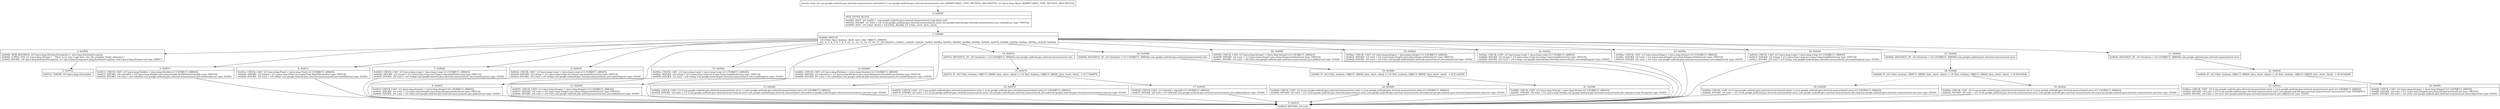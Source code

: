 digraph "CFG forcom.google.android.gms.internal.measurement.zzuf.zzb(Lcom\/google\/android\/gms\/internal\/measurement\/zzxs;Ljava\/lang\/Object;)I" {
Node_0 [shape=record,label="{0\:\ 0x0000|MTH_ENTER_BLOCK\l|0x0000: SGET  (r0 I:int[]) =  com.google.android.gms.internal.measurement.zzug.zzbun int[] \l0x0002: INVOKE  (r1 I:int) = (r2 I:com.google.android.gms.internal.measurement.zzxs) com.google.android.gms.internal.measurement.zzxs.ordinal():int type: VIRTUAL \l0x0006: AGET  (r0 I:?[int, float]) = (r0 I:?[int, float][]), (r1 I:?[int, short, byte, char]) \l}"];
Node_1 [shape=record,label="{1\:\ 0x0008|0x0008: SWITCH  \l  (r0 I:?[int, float, boolean, short, byte, char, OBJECT, ARRAY])\l k:[1, 2, 3, 4, 5, 6, 7, 8, 9, 10, 11, 12, 13, 14, 15, 16, 17, 18] t:[0x0013, 0x001e, 0x0029, 0x0034, 0x003f, 0x004a, 0x0055, 0x0060, 0x006b, 0x00d2, 0x0084, 0x0072, 0x0096, 0x00a2, 0x00ae, 0x00ba, 0x00c6, 0x00e6] \l}"];
Node_2 [shape=record,label="{2\:\ 0x000b|0x000b: NEW_INSTANCE  (r0 I:java.lang.RuntimeException) =  java.lang.RuntimeException \l0x000d: CONST_STR  (r1 I:java.lang.String) =  \"There is no way to get here, but the compiler thinks otherwise.\" \l0x000f: INVOKE  (r0 I:java.lang.RuntimeException), (r1 I:java.lang.String) java.lang.RuntimeException.\<init\>(java.lang.String):void type: DIRECT \l}"];
Node_3 [shape=record,label="{3\:\ 0x0012|0x0012: THROW  (r0 I:java.lang.Throwable) \l}"];
Node_4 [shape=record,label="{4\:\ 0x0013|0x0013: CHECK_CAST  (r3 I:java.lang.Double) = (java.lang.Double) (r3 I:?[OBJECT, ARRAY]) \l0x0015: INVOKE  (r0 I:double) = (r3 I:java.lang.Double) java.lang.Double.doubleValue():double type: VIRTUAL \l0x0019: INVOKE  (r0 I:int) = (r0 I:double) com.google.android.gms.internal.measurement.zztv.zzc(double):int type: STATIC \l}"];
Node_5 [shape=record,label="{5\:\ 0x001d|0x001d: RETURN  (r0 I:int) \l}"];
Node_6 [shape=record,label="{6\:\ 0x001e|0x001e: CHECK_CAST  (r3 I:java.lang.Float) = (java.lang.Float) (r3 I:?[OBJECT, ARRAY]) \l0x0020: INVOKE  (r0 I:float) = (r3 I:java.lang.Float) java.lang.Float.floatValue():float type: VIRTUAL \l0x0024: INVOKE  (r0 I:int) = (r0 I:float) com.google.android.gms.internal.measurement.zztv.zzb(float):int type: STATIC \l}"];
Node_7 [shape=record,label="{7\:\ 0x0029|0x0029: CHECK_CAST  (r3 I:java.lang.Long) = (java.lang.Long) (r3 I:?[OBJECT, ARRAY]) \l0x002b: INVOKE  (r0 I:long) = (r3 I:java.lang.Long) java.lang.Long.longValue():long type: VIRTUAL \l0x002f: INVOKE  (r0 I:int) = (r0 I:long) com.google.android.gms.internal.measurement.zztv.zzaw(long):int type: STATIC \l}"];
Node_8 [shape=record,label="{8\:\ 0x0034|0x0034: CHECK_CAST  (r3 I:java.lang.Long) = (java.lang.Long) (r3 I:?[OBJECT, ARRAY]) \l0x0036: INVOKE  (r0 I:long) = (r3 I:java.lang.Long) java.lang.Long.longValue():long type: VIRTUAL \l0x003a: INVOKE  (r0 I:int) = (r0 I:long) com.google.android.gms.internal.measurement.zztv.zzax(long):int type: STATIC \l}"];
Node_9 [shape=record,label="{9\:\ 0x003f|0x003f: CHECK_CAST  (r3 I:java.lang.Integer) = (java.lang.Integer) (r3 I:?[OBJECT, ARRAY]) \l0x0041: INVOKE  (r0 I:int) = (r3 I:java.lang.Integer) java.lang.Integer.intValue():int type: VIRTUAL \l0x0045: INVOKE  (r0 I:int) = (r0 I:int) com.google.android.gms.internal.measurement.zztv.zzbe(int):int type: STATIC \l}"];
Node_10 [shape=record,label="{10\:\ 0x004a|0x004a: CHECK_CAST  (r3 I:java.lang.Long) = (java.lang.Long) (r3 I:?[OBJECT, ARRAY]) \l0x004c: INVOKE  (r0 I:long) = (r3 I:java.lang.Long) java.lang.Long.longValue():long type: VIRTUAL \l0x0050: INVOKE  (r0 I:int) = (r0 I:long) com.google.android.gms.internal.measurement.zztv.zzaz(long):int type: STATIC \l}"];
Node_11 [shape=record,label="{11\:\ 0x0055|0x0055: CHECK_CAST  (r3 I:java.lang.Integer) = (java.lang.Integer) (r3 I:?[OBJECT, ARRAY]) \l0x0057: INVOKE  (r0 I:int) = (r3 I:java.lang.Integer) java.lang.Integer.intValue():int type: VIRTUAL \l0x005b: INVOKE  (r0 I:int) = (r0 I:int) com.google.android.gms.internal.measurement.zztv.zzbh(int):int type: STATIC \l}"];
Node_12 [shape=record,label="{12\:\ 0x0060|0x0060: CHECK_CAST  (r3 I:java.lang.Boolean) = (java.lang.Boolean) (r3 I:?[OBJECT, ARRAY]) \l0x0062: INVOKE  (r0 I:boolean) = (r3 I:java.lang.Boolean) java.lang.Boolean.booleanValue():boolean type: VIRTUAL \l0x0066: INVOKE  (r0 I:int) = (r0 I:boolean) com.google.android.gms.internal.measurement.zztv.zzt(boolean):int type: STATIC \l}"];
Node_13 [shape=record,label="{13\:\ 0x006b|0x006b: CHECK_CAST  (r3 I:com.google.android.gms.internal.measurement.zzvv) = (com.google.android.gms.internal.measurement.zzvv) (r3 I:?[OBJECT, ARRAY]) \l0x006d: INVOKE  (r0 I:int) = (r3 I:com.google.android.gms.internal.measurement.zzvv) com.google.android.gms.internal.measurement.zztv.zzd(com.google.android.gms.internal.measurement.zzvv):int type: STATIC \l}"];
Node_14 [shape=record,label="{14\:\ 0x0072|0x0072: INSTANCE_OF  (r0 I:boolean) = (r3 I:?[OBJECT, ARRAY]) com.google.android.gms.internal.measurement.zzte \l}"];
Node_15 [shape=record,label="{15\:\ 0x0074|0x0074: IF  (r0 I:?[int, boolean, OBJECT, ARRAY, byte, short, char]) == (0 ?[int, boolean, OBJECT, ARRAY, byte, short, char])  \-\> B:17:0x007d \l}"];
Node_16 [shape=record,label="{16\:\ 0x0076|0x0076: CHECK_CAST  (r3 I:com.google.android.gms.internal.measurement.zzte) = (com.google.android.gms.internal.measurement.zzte) (r3 I:?[OBJECT, ARRAY]) \l0x0078: INVOKE  (r0 I:int) = (r3 I:com.google.android.gms.internal.measurement.zzte) com.google.android.gms.internal.measurement.zztv.zzb(com.google.android.gms.internal.measurement.zzte):int type: STATIC \l}"];
Node_17 [shape=record,label="{17\:\ 0x007d|0x007d: CHECK_CAST  (r3 I:byte[]) = (byte[]) (r3 I:?[OBJECT, ARRAY]) \l0x007f: INVOKE  (r0 I:int) = (r3 I:byte[]) com.google.android.gms.internal.measurement.zztv.zzk(byte[]):int type: STATIC \l}"];
Node_18 [shape=record,label="{18\:\ 0x0084|0x0084: INSTANCE_OF  (r0 I:boolean) = (r3 I:?[OBJECT, ARRAY]) com.google.android.gms.internal.measurement.zzte \l}"];
Node_19 [shape=record,label="{19\:\ 0x0086|0x0086: IF  (r0 I:?[int, boolean, OBJECT, ARRAY, byte, short, char]) == (0 ?[int, boolean, OBJECT, ARRAY, byte, short, char])  \-\> B:21:0x008f \l}"];
Node_20 [shape=record,label="{20\:\ 0x0088|0x0088: CHECK_CAST  (r3 I:com.google.android.gms.internal.measurement.zzte) = (com.google.android.gms.internal.measurement.zzte) (r3 I:?[OBJECT, ARRAY]) \l0x008a: INVOKE  (r0 I:int) = (r3 I:com.google.android.gms.internal.measurement.zzte) com.google.android.gms.internal.measurement.zztv.zzb(com.google.android.gms.internal.measurement.zzte):int type: STATIC \l}"];
Node_21 [shape=record,label="{21\:\ 0x008f|0x008f: CHECK_CAST  (r3 I:java.lang.String) = (java.lang.String) (r3 I:?[OBJECT, ARRAY]) \l0x0091: INVOKE  (r0 I:int) = (r3 I:java.lang.String) com.google.android.gms.internal.measurement.zztv.zzgc(java.lang.String):int type: STATIC \l}"];
Node_22 [shape=record,label="{22\:\ 0x0096|0x0096: CHECK_CAST  (r3 I:java.lang.Integer) = (java.lang.Integer) (r3 I:?[OBJECT, ARRAY]) \l0x0098: INVOKE  (r0 I:int) = (r3 I:java.lang.Integer) java.lang.Integer.intValue():int type: VIRTUAL \l0x009c: INVOKE  (r0 I:int) = (r0 I:int) com.google.android.gms.internal.measurement.zztv.zzbf(int):int type: STATIC \l}"];
Node_23 [shape=record,label="{23\:\ 0x00a2|0x00a2: CHECK_CAST  (r3 I:java.lang.Integer) = (java.lang.Integer) (r3 I:?[OBJECT, ARRAY]) \l0x00a4: INVOKE  (r0 I:int) = (r3 I:java.lang.Integer) java.lang.Integer.intValue():int type: VIRTUAL \l0x00a8: INVOKE  (r0 I:int) = (r0 I:int) com.google.android.gms.internal.measurement.zztv.zzbi(int):int type: STATIC \l}"];
Node_24 [shape=record,label="{24\:\ 0x00ae|0x00ae: CHECK_CAST  (r3 I:java.lang.Long) = (java.lang.Long) (r3 I:?[OBJECT, ARRAY]) \l0x00b0: INVOKE  (r0 I:long) = (r3 I:java.lang.Long) java.lang.Long.longValue():long type: VIRTUAL \l0x00b4: INVOKE  (r0 I:int) = (r0 I:long) com.google.android.gms.internal.measurement.zztv.zzba(long):int type: STATIC \l}"];
Node_25 [shape=record,label="{25\:\ 0x00ba|0x00ba: CHECK_CAST  (r3 I:java.lang.Integer) = (java.lang.Integer) (r3 I:?[OBJECT, ARRAY]) \l0x00bc: INVOKE  (r0 I:int) = (r3 I:java.lang.Integer) java.lang.Integer.intValue():int type: VIRTUAL \l0x00c0: INVOKE  (r0 I:int) = (r0 I:int) com.google.android.gms.internal.measurement.zztv.zzbg(int):int type: STATIC \l}"];
Node_26 [shape=record,label="{26\:\ 0x00c6|0x00c6: CHECK_CAST  (r3 I:java.lang.Long) = (java.lang.Long) (r3 I:?[OBJECT, ARRAY]) \l0x00c8: INVOKE  (r0 I:long) = (r3 I:java.lang.Long) java.lang.Long.longValue():long type: VIRTUAL \l0x00cc: INVOKE  (r0 I:int) = (r0 I:long) com.google.android.gms.internal.measurement.zztv.zzay(long):int type: STATIC \l}"];
Node_27 [shape=record,label="{27\:\ 0x00d2|0x00d2: INSTANCE_OF  (r0 I:boolean) = (r3 I:?[OBJECT, ARRAY]) com.google.android.gms.internal.measurement.zzuy \l}"];
Node_28 [shape=record,label="{28\:\ 0x00d4|0x00d4: IF  (r0 I:?[int, boolean, OBJECT, ARRAY, byte, short, char]) == (0 ?[int, boolean, OBJECT, ARRAY, byte, short, char])  \-\> B:30:0x00de \l}"];
Node_29 [shape=record,label="{29\:\ 0x00d6|0x00d6: CHECK_CAST  (r3 I:com.google.android.gms.internal.measurement.zzuy) = (com.google.android.gms.internal.measurement.zzuy) (r3 I:?[OBJECT, ARRAY]) \l0x00d8: INVOKE  (r0 I:int) = (r3 I:com.google.android.gms.internal.measurement.zzvc) com.google.android.gms.internal.measurement.zztv.zza(com.google.android.gms.internal.measurement.zzvc):int type: STATIC \l}"];
Node_30 [shape=record,label="{30\:\ 0x00de|0x00de: CHECK_CAST  (r3 I:com.google.android.gms.internal.measurement.zzvv) = (com.google.android.gms.internal.measurement.zzvv) (r3 I:?[OBJECT, ARRAY]) \l0x00e0: INVOKE  (r0 I:int) = (r3 I:com.google.android.gms.internal.measurement.zzvv) com.google.android.gms.internal.measurement.zztv.zzc(com.google.android.gms.internal.measurement.zzvv):int type: STATIC \l}"];
Node_31 [shape=record,label="{31\:\ 0x00e6|0x00e6: INSTANCE_OF  (r0 I:boolean) = (r3 I:?[OBJECT, ARRAY]) com.google.android.gms.internal.measurement.zzur \l}"];
Node_32 [shape=record,label="{32\:\ 0x00e8|0x00e8: IF  (r0 I:?[int, boolean, OBJECT, ARRAY, byte, short, char]) == (0 ?[int, boolean, OBJECT, ARRAY, byte, short, char])  \-\> B:34:0x00f6 \l}"];
Node_33 [shape=record,label="{33\:\ 0x00ea|0x00ea: CHECK_CAST  (r3 I:com.google.android.gms.internal.measurement.zzur) = (com.google.android.gms.internal.measurement.zzur) (r3 I:?[OBJECT, ARRAY]) \l0x00ec: INVOKE  (r0 I:int) = (r3 I:com.google.android.gms.internal.measurement.zzur) com.google.android.gms.internal.measurement.zzur.zzc():int type: INTERFACE \l0x00f0: INVOKE  (r0 I:int) = (r0 I:int) com.google.android.gms.internal.measurement.zztv.zzbj(int):int type: STATIC \l}"];
Node_34 [shape=record,label="{34\:\ 0x00f6|0x00f6: CHECK_CAST  (r3 I:java.lang.Integer) = (java.lang.Integer) (r3 I:?[OBJECT, ARRAY]) \l0x00f8: INVOKE  (r0 I:int) = (r3 I:java.lang.Integer) java.lang.Integer.intValue():int type: VIRTUAL \l0x00fc: INVOKE  (r0 I:int) = (r0 I:int) com.google.android.gms.internal.measurement.zztv.zzbj(int):int type: STATIC \l}"];
MethodNode[shape=record,label="{private static int com.google.android.gms.internal.measurement.zzuf.zzb((r2 I:com.google.android.gms.internal.measurement.zzxs A[IMMUTABLE_TYPE, METHOD_ARGUMENT]), (r3 I:java.lang.Object A[IMMUTABLE_TYPE, METHOD_ARGUMENT])) }"];
MethodNode -> Node_0;
Node_0 -> Node_1;
Node_1 -> Node_2;
Node_1 -> Node_4;
Node_1 -> Node_6;
Node_1 -> Node_7;
Node_1 -> Node_8;
Node_1 -> Node_9;
Node_1 -> Node_10;
Node_1 -> Node_11;
Node_1 -> Node_12;
Node_1 -> Node_13;
Node_1 -> Node_14;
Node_1 -> Node_18;
Node_1 -> Node_22;
Node_1 -> Node_23;
Node_1 -> Node_24;
Node_1 -> Node_25;
Node_1 -> Node_26;
Node_1 -> Node_27;
Node_1 -> Node_31;
Node_2 -> Node_3;
Node_4 -> Node_5;
Node_6 -> Node_5;
Node_7 -> Node_5;
Node_8 -> Node_5;
Node_9 -> Node_5;
Node_10 -> Node_5;
Node_11 -> Node_5;
Node_12 -> Node_5;
Node_13 -> Node_5;
Node_14 -> Node_15;
Node_15 -> Node_16[style=dashed];
Node_15 -> Node_17;
Node_16 -> Node_5;
Node_17 -> Node_5;
Node_18 -> Node_19;
Node_19 -> Node_20[style=dashed];
Node_19 -> Node_21;
Node_20 -> Node_5;
Node_21 -> Node_5;
Node_22 -> Node_5;
Node_23 -> Node_5;
Node_24 -> Node_5;
Node_25 -> Node_5;
Node_26 -> Node_5;
Node_27 -> Node_28;
Node_28 -> Node_29[style=dashed];
Node_28 -> Node_30;
Node_29 -> Node_5;
Node_30 -> Node_5;
Node_31 -> Node_32;
Node_32 -> Node_33[style=dashed];
Node_32 -> Node_34;
Node_33 -> Node_5;
Node_34 -> Node_5;
}

